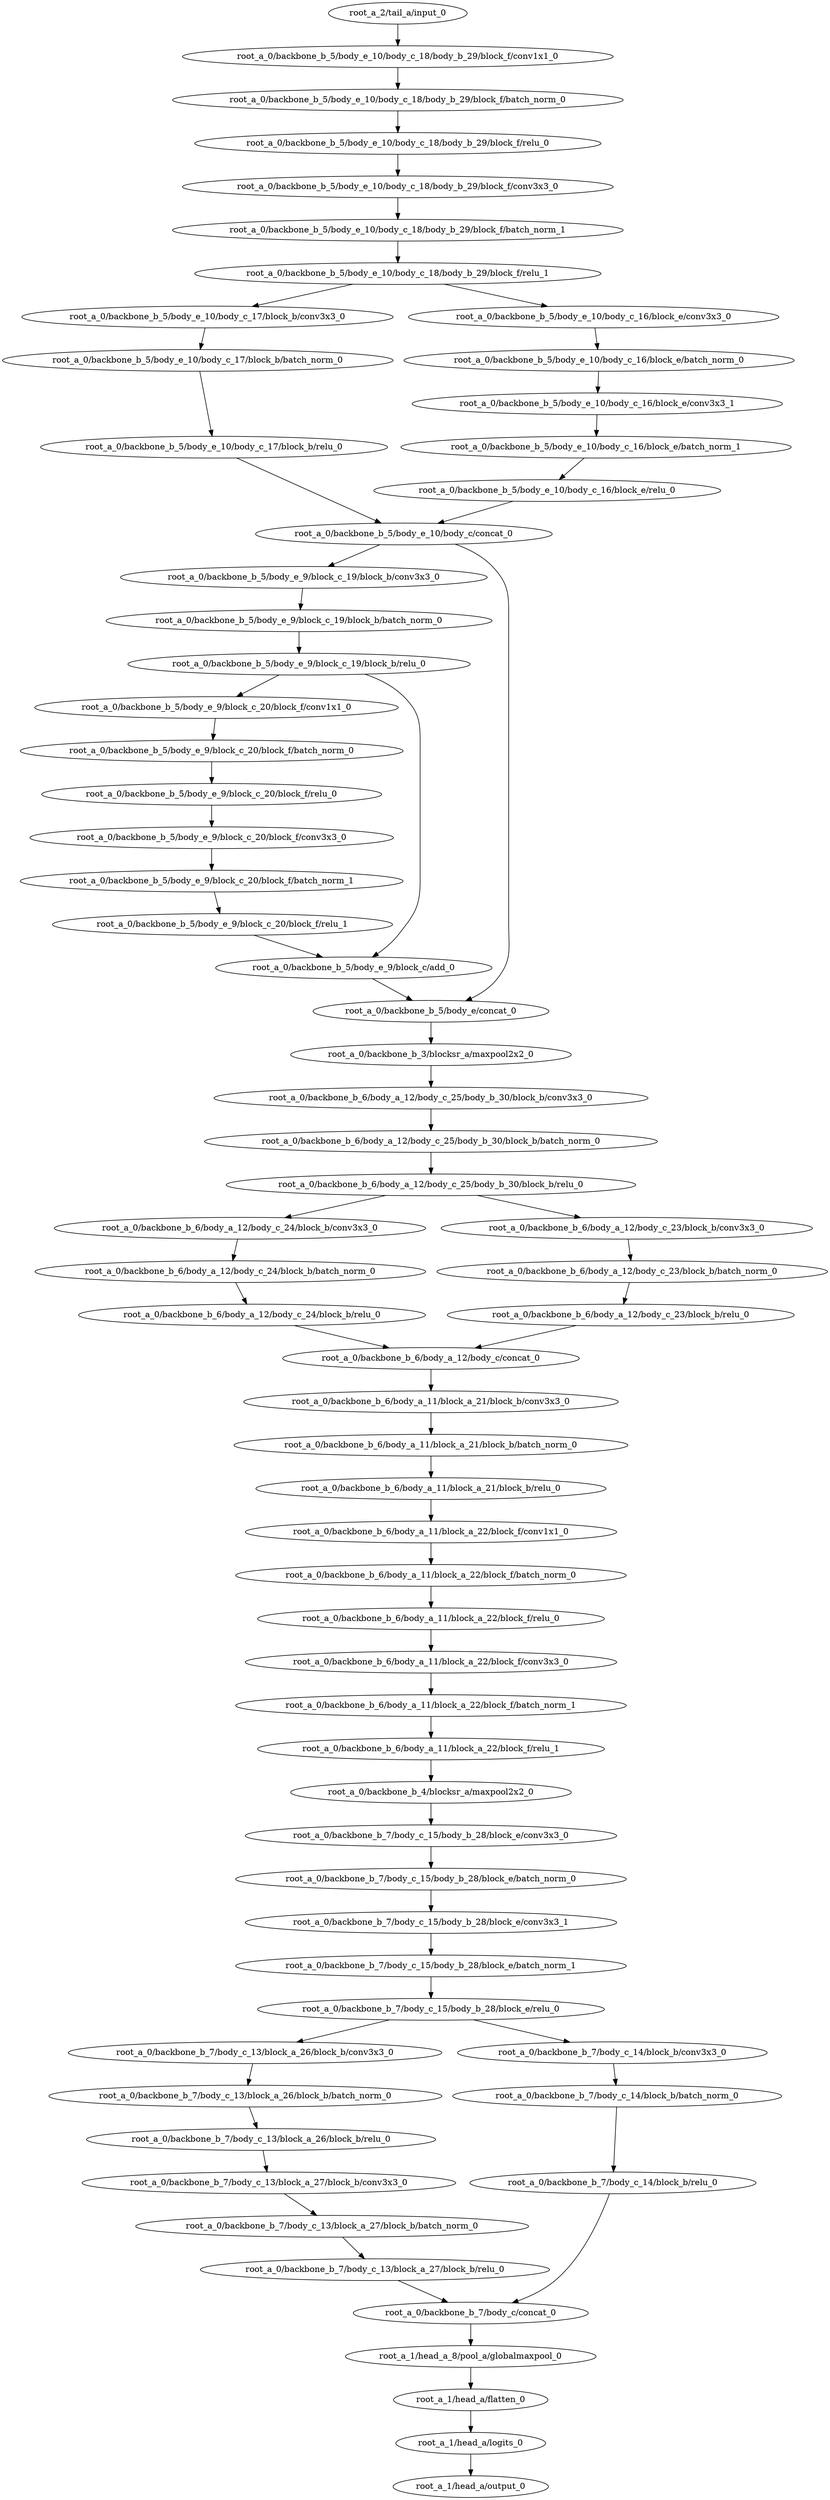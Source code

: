 digraph root_a {
	"root_a_2/tail_a/input_0"
	"root_a_0/backbone_b_5/body_e_10/body_c_18/body_b_29/block_f/conv1x1_0"
	"root_a_0/backbone_b_5/body_e_10/body_c_18/body_b_29/block_f/batch_norm_0"
	"root_a_0/backbone_b_5/body_e_10/body_c_18/body_b_29/block_f/relu_0"
	"root_a_0/backbone_b_5/body_e_10/body_c_18/body_b_29/block_f/conv3x3_0"
	"root_a_0/backbone_b_5/body_e_10/body_c_18/body_b_29/block_f/batch_norm_1"
	"root_a_0/backbone_b_5/body_e_10/body_c_18/body_b_29/block_f/relu_1"
	"root_a_0/backbone_b_5/body_e_10/body_c_17/block_b/conv3x3_0"
	"root_a_0/backbone_b_5/body_e_10/body_c_17/block_b/batch_norm_0"
	"root_a_0/backbone_b_5/body_e_10/body_c_17/block_b/relu_0"
	"root_a_0/backbone_b_5/body_e_10/body_c_16/block_e/conv3x3_0"
	"root_a_0/backbone_b_5/body_e_10/body_c_16/block_e/batch_norm_0"
	"root_a_0/backbone_b_5/body_e_10/body_c_16/block_e/conv3x3_1"
	"root_a_0/backbone_b_5/body_e_10/body_c_16/block_e/batch_norm_1"
	"root_a_0/backbone_b_5/body_e_10/body_c_16/block_e/relu_0"
	"root_a_0/backbone_b_5/body_e_10/body_c/concat_0"
	"root_a_0/backbone_b_5/body_e_9/block_c_19/block_b/conv3x3_0"
	"root_a_0/backbone_b_5/body_e_9/block_c_19/block_b/batch_norm_0"
	"root_a_0/backbone_b_5/body_e_9/block_c_19/block_b/relu_0"
	"root_a_0/backbone_b_5/body_e_9/block_c_20/block_f/conv1x1_0"
	"root_a_0/backbone_b_5/body_e_9/block_c_20/block_f/batch_norm_0"
	"root_a_0/backbone_b_5/body_e_9/block_c_20/block_f/relu_0"
	"root_a_0/backbone_b_5/body_e_9/block_c_20/block_f/conv3x3_0"
	"root_a_0/backbone_b_5/body_e_9/block_c_20/block_f/batch_norm_1"
	"root_a_0/backbone_b_5/body_e_9/block_c_20/block_f/relu_1"
	"root_a_0/backbone_b_5/body_e_9/block_c/add_0"
	"root_a_0/backbone_b_5/body_e/concat_0"
	"root_a_0/backbone_b_3/blocksr_a/maxpool2x2_0"
	"root_a_0/backbone_b_6/body_a_12/body_c_25/body_b_30/block_b/conv3x3_0"
	"root_a_0/backbone_b_6/body_a_12/body_c_25/body_b_30/block_b/batch_norm_0"
	"root_a_0/backbone_b_6/body_a_12/body_c_25/body_b_30/block_b/relu_0"
	"root_a_0/backbone_b_6/body_a_12/body_c_24/block_b/conv3x3_0"
	"root_a_0/backbone_b_6/body_a_12/body_c_24/block_b/batch_norm_0"
	"root_a_0/backbone_b_6/body_a_12/body_c_24/block_b/relu_0"
	"root_a_0/backbone_b_6/body_a_12/body_c_23/block_b/conv3x3_0"
	"root_a_0/backbone_b_6/body_a_12/body_c_23/block_b/batch_norm_0"
	"root_a_0/backbone_b_6/body_a_12/body_c_23/block_b/relu_0"
	"root_a_0/backbone_b_6/body_a_12/body_c/concat_0"
	"root_a_0/backbone_b_6/body_a_11/block_a_21/block_b/conv3x3_0"
	"root_a_0/backbone_b_6/body_a_11/block_a_21/block_b/batch_norm_0"
	"root_a_0/backbone_b_6/body_a_11/block_a_21/block_b/relu_0"
	"root_a_0/backbone_b_6/body_a_11/block_a_22/block_f/conv1x1_0"
	"root_a_0/backbone_b_6/body_a_11/block_a_22/block_f/batch_norm_0"
	"root_a_0/backbone_b_6/body_a_11/block_a_22/block_f/relu_0"
	"root_a_0/backbone_b_6/body_a_11/block_a_22/block_f/conv3x3_0"
	"root_a_0/backbone_b_6/body_a_11/block_a_22/block_f/batch_norm_1"
	"root_a_0/backbone_b_6/body_a_11/block_a_22/block_f/relu_1"
	"root_a_0/backbone_b_4/blocksr_a/maxpool2x2_0"
	"root_a_0/backbone_b_7/body_c_15/body_b_28/block_e/conv3x3_0"
	"root_a_0/backbone_b_7/body_c_15/body_b_28/block_e/batch_norm_0"
	"root_a_0/backbone_b_7/body_c_15/body_b_28/block_e/conv3x3_1"
	"root_a_0/backbone_b_7/body_c_15/body_b_28/block_e/batch_norm_1"
	"root_a_0/backbone_b_7/body_c_15/body_b_28/block_e/relu_0"
	"root_a_0/backbone_b_7/body_c_13/block_a_26/block_b/conv3x3_0"
	"root_a_0/backbone_b_7/body_c_13/block_a_26/block_b/batch_norm_0"
	"root_a_0/backbone_b_7/body_c_13/block_a_26/block_b/relu_0"
	"root_a_0/backbone_b_7/body_c_13/block_a_27/block_b/conv3x3_0"
	"root_a_0/backbone_b_7/body_c_13/block_a_27/block_b/batch_norm_0"
	"root_a_0/backbone_b_7/body_c_13/block_a_27/block_b/relu_0"
	"root_a_0/backbone_b_7/body_c_14/block_b/conv3x3_0"
	"root_a_0/backbone_b_7/body_c_14/block_b/batch_norm_0"
	"root_a_0/backbone_b_7/body_c_14/block_b/relu_0"
	"root_a_0/backbone_b_7/body_c/concat_0"
	"root_a_1/head_a_8/pool_a/globalmaxpool_0"
	"root_a_1/head_a/flatten_0"
	"root_a_1/head_a/logits_0"
	"root_a_1/head_a/output_0"

	"root_a_2/tail_a/input_0" -> "root_a_0/backbone_b_5/body_e_10/body_c_18/body_b_29/block_f/conv1x1_0"
	"root_a_0/backbone_b_5/body_e_10/body_c_18/body_b_29/block_f/conv1x1_0" -> "root_a_0/backbone_b_5/body_e_10/body_c_18/body_b_29/block_f/batch_norm_0"
	"root_a_0/backbone_b_5/body_e_10/body_c_18/body_b_29/block_f/batch_norm_0" -> "root_a_0/backbone_b_5/body_e_10/body_c_18/body_b_29/block_f/relu_0"
	"root_a_0/backbone_b_5/body_e_10/body_c_18/body_b_29/block_f/relu_0" -> "root_a_0/backbone_b_5/body_e_10/body_c_18/body_b_29/block_f/conv3x3_0"
	"root_a_0/backbone_b_5/body_e_10/body_c_18/body_b_29/block_f/conv3x3_0" -> "root_a_0/backbone_b_5/body_e_10/body_c_18/body_b_29/block_f/batch_norm_1"
	"root_a_0/backbone_b_5/body_e_10/body_c_18/body_b_29/block_f/batch_norm_1" -> "root_a_0/backbone_b_5/body_e_10/body_c_18/body_b_29/block_f/relu_1"
	"root_a_0/backbone_b_5/body_e_10/body_c_18/body_b_29/block_f/relu_1" -> "root_a_0/backbone_b_5/body_e_10/body_c_17/block_b/conv3x3_0"
	"root_a_0/backbone_b_5/body_e_10/body_c_17/block_b/conv3x3_0" -> "root_a_0/backbone_b_5/body_e_10/body_c_17/block_b/batch_norm_0"
	"root_a_0/backbone_b_5/body_e_10/body_c_17/block_b/batch_norm_0" -> "root_a_0/backbone_b_5/body_e_10/body_c_17/block_b/relu_0"
	"root_a_0/backbone_b_5/body_e_10/body_c_18/body_b_29/block_f/relu_1" -> "root_a_0/backbone_b_5/body_e_10/body_c_16/block_e/conv3x3_0"
	"root_a_0/backbone_b_5/body_e_10/body_c_16/block_e/conv3x3_0" -> "root_a_0/backbone_b_5/body_e_10/body_c_16/block_e/batch_norm_0"
	"root_a_0/backbone_b_5/body_e_10/body_c_16/block_e/batch_norm_0" -> "root_a_0/backbone_b_5/body_e_10/body_c_16/block_e/conv3x3_1"
	"root_a_0/backbone_b_5/body_e_10/body_c_16/block_e/conv3x3_1" -> "root_a_0/backbone_b_5/body_e_10/body_c_16/block_e/batch_norm_1"
	"root_a_0/backbone_b_5/body_e_10/body_c_16/block_e/batch_norm_1" -> "root_a_0/backbone_b_5/body_e_10/body_c_16/block_e/relu_0"
	"root_a_0/backbone_b_5/body_e_10/body_c_17/block_b/relu_0" -> "root_a_0/backbone_b_5/body_e_10/body_c/concat_0"
	"root_a_0/backbone_b_5/body_e_10/body_c_16/block_e/relu_0" -> "root_a_0/backbone_b_5/body_e_10/body_c/concat_0"
	"root_a_0/backbone_b_5/body_e_10/body_c/concat_0" -> "root_a_0/backbone_b_5/body_e_9/block_c_19/block_b/conv3x3_0"
	"root_a_0/backbone_b_5/body_e_9/block_c_19/block_b/conv3x3_0" -> "root_a_0/backbone_b_5/body_e_9/block_c_19/block_b/batch_norm_0"
	"root_a_0/backbone_b_5/body_e_9/block_c_19/block_b/batch_norm_0" -> "root_a_0/backbone_b_5/body_e_9/block_c_19/block_b/relu_0"
	"root_a_0/backbone_b_5/body_e_9/block_c_19/block_b/relu_0" -> "root_a_0/backbone_b_5/body_e_9/block_c_20/block_f/conv1x1_0"
	"root_a_0/backbone_b_5/body_e_9/block_c_20/block_f/conv1x1_0" -> "root_a_0/backbone_b_5/body_e_9/block_c_20/block_f/batch_norm_0"
	"root_a_0/backbone_b_5/body_e_9/block_c_20/block_f/batch_norm_0" -> "root_a_0/backbone_b_5/body_e_9/block_c_20/block_f/relu_0"
	"root_a_0/backbone_b_5/body_e_9/block_c_20/block_f/relu_0" -> "root_a_0/backbone_b_5/body_e_9/block_c_20/block_f/conv3x3_0"
	"root_a_0/backbone_b_5/body_e_9/block_c_20/block_f/conv3x3_0" -> "root_a_0/backbone_b_5/body_e_9/block_c_20/block_f/batch_norm_1"
	"root_a_0/backbone_b_5/body_e_9/block_c_20/block_f/batch_norm_1" -> "root_a_0/backbone_b_5/body_e_9/block_c_20/block_f/relu_1"
	"root_a_0/backbone_b_5/body_e_9/block_c_19/block_b/relu_0" -> "root_a_0/backbone_b_5/body_e_9/block_c/add_0"
	"root_a_0/backbone_b_5/body_e_9/block_c_20/block_f/relu_1" -> "root_a_0/backbone_b_5/body_e_9/block_c/add_0"
	"root_a_0/backbone_b_5/body_e_10/body_c/concat_0" -> "root_a_0/backbone_b_5/body_e/concat_0"
	"root_a_0/backbone_b_5/body_e_9/block_c/add_0" -> "root_a_0/backbone_b_5/body_e/concat_0"
	"root_a_0/backbone_b_5/body_e/concat_0" -> "root_a_0/backbone_b_3/blocksr_a/maxpool2x2_0"
	"root_a_0/backbone_b_3/blocksr_a/maxpool2x2_0" -> "root_a_0/backbone_b_6/body_a_12/body_c_25/body_b_30/block_b/conv3x3_0"
	"root_a_0/backbone_b_6/body_a_12/body_c_25/body_b_30/block_b/conv3x3_0" -> "root_a_0/backbone_b_6/body_a_12/body_c_25/body_b_30/block_b/batch_norm_0"
	"root_a_0/backbone_b_6/body_a_12/body_c_25/body_b_30/block_b/batch_norm_0" -> "root_a_0/backbone_b_6/body_a_12/body_c_25/body_b_30/block_b/relu_0"
	"root_a_0/backbone_b_6/body_a_12/body_c_25/body_b_30/block_b/relu_0" -> "root_a_0/backbone_b_6/body_a_12/body_c_24/block_b/conv3x3_0"
	"root_a_0/backbone_b_6/body_a_12/body_c_24/block_b/conv3x3_0" -> "root_a_0/backbone_b_6/body_a_12/body_c_24/block_b/batch_norm_0"
	"root_a_0/backbone_b_6/body_a_12/body_c_24/block_b/batch_norm_0" -> "root_a_0/backbone_b_6/body_a_12/body_c_24/block_b/relu_0"
	"root_a_0/backbone_b_6/body_a_12/body_c_25/body_b_30/block_b/relu_0" -> "root_a_0/backbone_b_6/body_a_12/body_c_23/block_b/conv3x3_0"
	"root_a_0/backbone_b_6/body_a_12/body_c_23/block_b/conv3x3_0" -> "root_a_0/backbone_b_6/body_a_12/body_c_23/block_b/batch_norm_0"
	"root_a_0/backbone_b_6/body_a_12/body_c_23/block_b/batch_norm_0" -> "root_a_0/backbone_b_6/body_a_12/body_c_23/block_b/relu_0"
	"root_a_0/backbone_b_6/body_a_12/body_c_24/block_b/relu_0" -> "root_a_0/backbone_b_6/body_a_12/body_c/concat_0"
	"root_a_0/backbone_b_6/body_a_12/body_c_23/block_b/relu_0" -> "root_a_0/backbone_b_6/body_a_12/body_c/concat_0"
	"root_a_0/backbone_b_6/body_a_12/body_c/concat_0" -> "root_a_0/backbone_b_6/body_a_11/block_a_21/block_b/conv3x3_0"
	"root_a_0/backbone_b_6/body_a_11/block_a_21/block_b/conv3x3_0" -> "root_a_0/backbone_b_6/body_a_11/block_a_21/block_b/batch_norm_0"
	"root_a_0/backbone_b_6/body_a_11/block_a_21/block_b/batch_norm_0" -> "root_a_0/backbone_b_6/body_a_11/block_a_21/block_b/relu_0"
	"root_a_0/backbone_b_6/body_a_11/block_a_21/block_b/relu_0" -> "root_a_0/backbone_b_6/body_a_11/block_a_22/block_f/conv1x1_0"
	"root_a_0/backbone_b_6/body_a_11/block_a_22/block_f/conv1x1_0" -> "root_a_0/backbone_b_6/body_a_11/block_a_22/block_f/batch_norm_0"
	"root_a_0/backbone_b_6/body_a_11/block_a_22/block_f/batch_norm_0" -> "root_a_0/backbone_b_6/body_a_11/block_a_22/block_f/relu_0"
	"root_a_0/backbone_b_6/body_a_11/block_a_22/block_f/relu_0" -> "root_a_0/backbone_b_6/body_a_11/block_a_22/block_f/conv3x3_0"
	"root_a_0/backbone_b_6/body_a_11/block_a_22/block_f/conv3x3_0" -> "root_a_0/backbone_b_6/body_a_11/block_a_22/block_f/batch_norm_1"
	"root_a_0/backbone_b_6/body_a_11/block_a_22/block_f/batch_norm_1" -> "root_a_0/backbone_b_6/body_a_11/block_a_22/block_f/relu_1"
	"root_a_0/backbone_b_6/body_a_11/block_a_22/block_f/relu_1" -> "root_a_0/backbone_b_4/blocksr_a/maxpool2x2_0"
	"root_a_0/backbone_b_4/blocksr_a/maxpool2x2_0" -> "root_a_0/backbone_b_7/body_c_15/body_b_28/block_e/conv3x3_0"
	"root_a_0/backbone_b_7/body_c_15/body_b_28/block_e/conv3x3_0" -> "root_a_0/backbone_b_7/body_c_15/body_b_28/block_e/batch_norm_0"
	"root_a_0/backbone_b_7/body_c_15/body_b_28/block_e/batch_norm_0" -> "root_a_0/backbone_b_7/body_c_15/body_b_28/block_e/conv3x3_1"
	"root_a_0/backbone_b_7/body_c_15/body_b_28/block_e/conv3x3_1" -> "root_a_0/backbone_b_7/body_c_15/body_b_28/block_e/batch_norm_1"
	"root_a_0/backbone_b_7/body_c_15/body_b_28/block_e/batch_norm_1" -> "root_a_0/backbone_b_7/body_c_15/body_b_28/block_e/relu_0"
	"root_a_0/backbone_b_7/body_c_15/body_b_28/block_e/relu_0" -> "root_a_0/backbone_b_7/body_c_13/block_a_26/block_b/conv3x3_0"
	"root_a_0/backbone_b_7/body_c_13/block_a_26/block_b/conv3x3_0" -> "root_a_0/backbone_b_7/body_c_13/block_a_26/block_b/batch_norm_0"
	"root_a_0/backbone_b_7/body_c_13/block_a_26/block_b/batch_norm_0" -> "root_a_0/backbone_b_7/body_c_13/block_a_26/block_b/relu_0"
	"root_a_0/backbone_b_7/body_c_13/block_a_26/block_b/relu_0" -> "root_a_0/backbone_b_7/body_c_13/block_a_27/block_b/conv3x3_0"
	"root_a_0/backbone_b_7/body_c_13/block_a_27/block_b/conv3x3_0" -> "root_a_0/backbone_b_7/body_c_13/block_a_27/block_b/batch_norm_0"
	"root_a_0/backbone_b_7/body_c_13/block_a_27/block_b/batch_norm_0" -> "root_a_0/backbone_b_7/body_c_13/block_a_27/block_b/relu_0"
	"root_a_0/backbone_b_7/body_c_15/body_b_28/block_e/relu_0" -> "root_a_0/backbone_b_7/body_c_14/block_b/conv3x3_0"
	"root_a_0/backbone_b_7/body_c_14/block_b/conv3x3_0" -> "root_a_0/backbone_b_7/body_c_14/block_b/batch_norm_0"
	"root_a_0/backbone_b_7/body_c_14/block_b/batch_norm_0" -> "root_a_0/backbone_b_7/body_c_14/block_b/relu_0"
	"root_a_0/backbone_b_7/body_c_13/block_a_27/block_b/relu_0" -> "root_a_0/backbone_b_7/body_c/concat_0"
	"root_a_0/backbone_b_7/body_c_14/block_b/relu_0" -> "root_a_0/backbone_b_7/body_c/concat_0"
	"root_a_0/backbone_b_7/body_c/concat_0" -> "root_a_1/head_a_8/pool_a/globalmaxpool_0"
	"root_a_1/head_a_8/pool_a/globalmaxpool_0" -> "root_a_1/head_a/flatten_0"
	"root_a_1/head_a/flatten_0" -> "root_a_1/head_a/logits_0"
	"root_a_1/head_a/logits_0" -> "root_a_1/head_a/output_0"

}